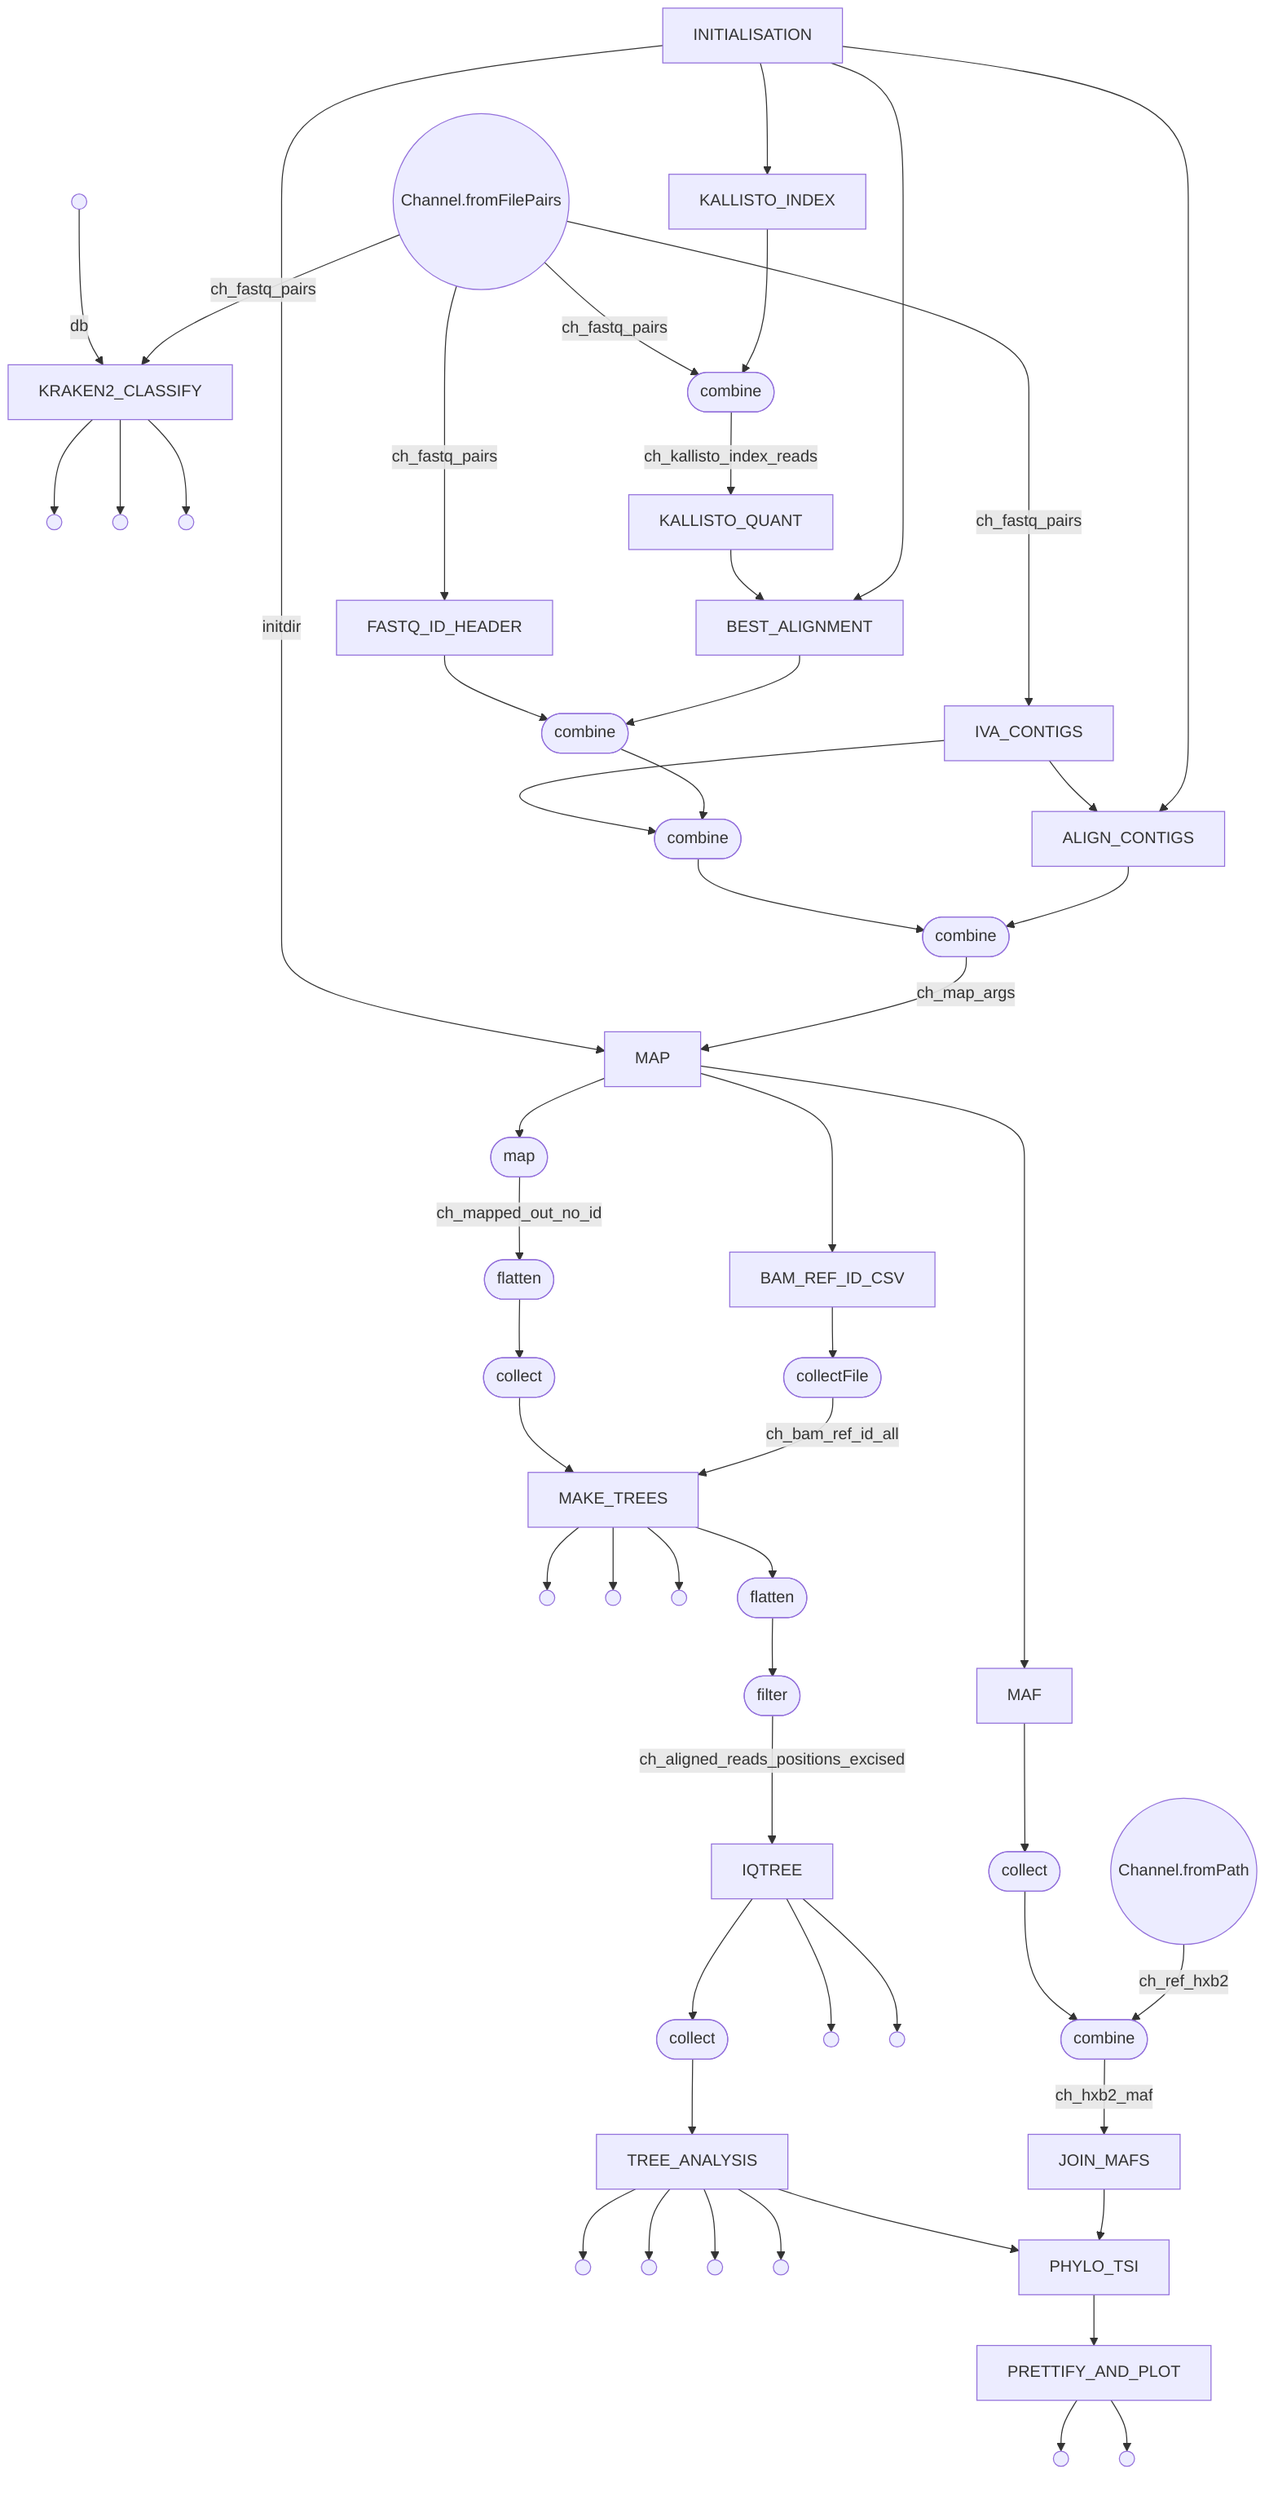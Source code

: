 flowchart TD
    p0((Channel.fromPath))
    p1((Channel.fromFilePairs))
    p2(( ))
    p3[KRAKEN2_CLASSIFY]
    p4(( ))
    p5(( ))
    p6(( ))
    p7[INITIALISATION]
    p8[KALLISTO_INDEX]
    p9([combine])
    p10[KALLISTO_QUANT]
    p11[BEST_ALIGNMENT]
    p12[FASTQ_ID_HEADER]
    p13[IVA_CONTIGS]
    p14[ALIGN_CONTIGS]
    p15([combine])
    p16([combine])
    p17([combine])
    p18[MAP]
    p19[MAF]
    p20([collect])
    p21([combine])
    p22[JOIN_MAFS]
    p23[BAM_REF_ID_CSV]
    p24([collectFile])
    p25([map])
    p26([flatten])
    p27([collect])
    p28[MAKE_TREES]
    p29(( ))
    p30(( ))
    p31(( ))
    p32([flatten])
    p33([filter])
    p34[IQTREE]
    p35(( ))
    p36(( ))
    p37([collect])
    p38[TREE_ANALYSIS]
    p39(( ))
    p40(( ))
    p41(( ))
    p42(( ))
    p43[PHYLO_TSI]
    p44[PRETTIFY_AND_PLOT]
    p45(( ))
    p46(( ))
    p0 -->|ch_ref_hxb2| p21
    p1 -->|ch_fastq_pairs| p3
    p2 -->|db| p3
    p3 --> p6
    p3 --> p5
    p3 --> p4
    p7 --> p14
    p7 --> p8
    p7 --> p11
    p8 --> p9
    p1 -->|ch_fastq_pairs| p9
    p9 -->|ch_kallisto_index_reads| p10
    p10 --> p11
    p11 --> p15
    p1 -->|ch_fastq_pairs| p12
    p12 --> p15
    p1 -->|ch_fastq_pairs| p13
    p13 --> p14
    p14 --> p17
    p15 --> p16
    p13 --> p16
    p16 --> p17
    p17 -->|ch_map_args| p18
    p7 -->|initdir| p18
    p18 --> p19
    p19 --> p20
    p20 --> p21
    p21 -->|ch_hxb2_maf| p22
    p22 --> p43
    p18 --> p23
    p23 --> p24
    p24 -->|ch_bam_ref_id_all| p28
    p18 --> p25
    p25 -->|ch_mapped_out_no_id| p26
    p26 --> p27
    p27 --> p28
    p28 --> p32
    p28 --> p31
    p28 --> p30
    p28 --> p29
    p32 --> p33
    p33 -->|ch_aligned_reads_positions_excised| p34
    p34 --> p37
    p34 --> p36
    p34 --> p35
    p37 --> p38
    p38 --> p43
    p38 --> p42
    p38 --> p41
    p38 --> p40
    p38 --> p39
    p43 --> p44
    p44 --> p46
    p44 --> p45